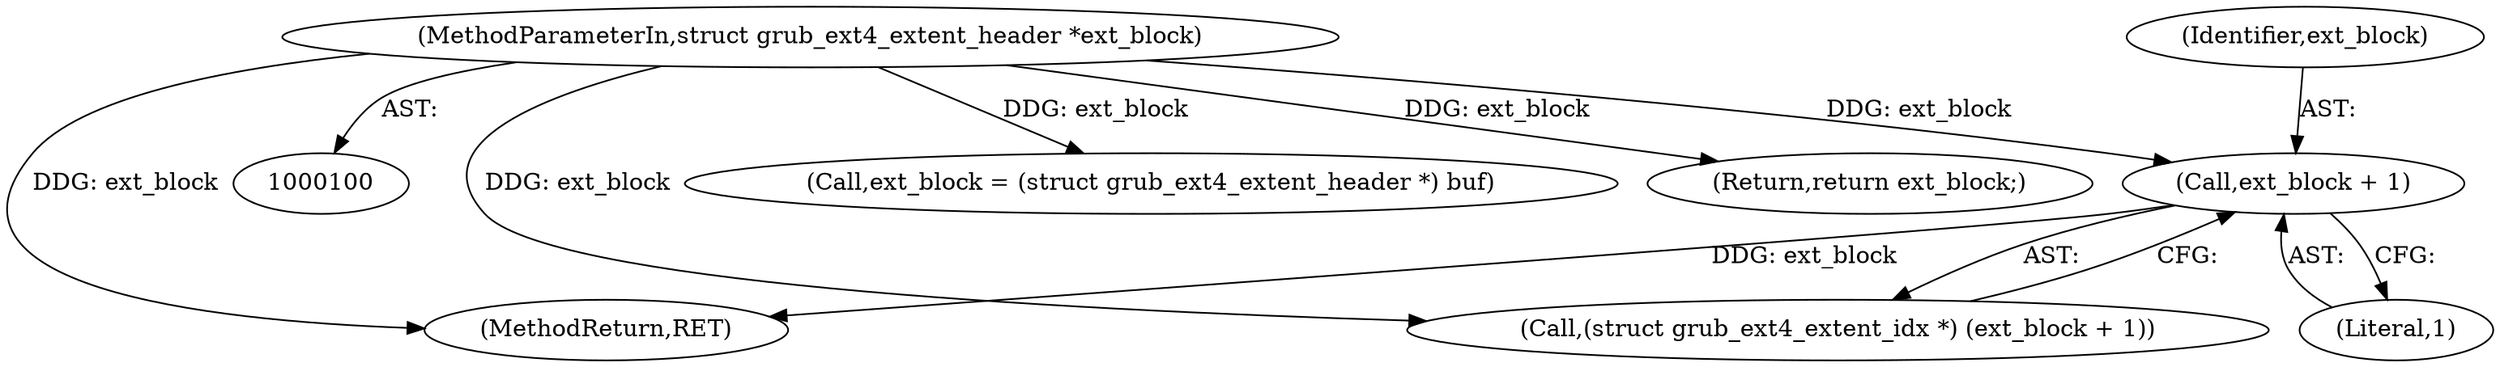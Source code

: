 digraph "0_radare2_65000a7fd9eea62359e6d6714f17b94a99a82edd_1@pointer" {
"1000116" [label="(Call,ext_block + 1)"];
"1000103" [label="(MethodParameterIn,struct grub_ext4_extent_header *ext_block)"];
"1000116" [label="(Call,ext_block + 1)"];
"1000114" [label="(Call,(struct grub_ext4_extent_idx *) (ext_block + 1))"];
"1000202" [label="(Call,ext_block = (struct grub_ext4_extent_header *) buf)"];
"1000118" [label="(Literal,1)"];
"1000117" [label="(Identifier,ext_block)"];
"1000134" [label="(Return,return ext_block;)"];
"1000103" [label="(MethodParameterIn,struct grub_ext4_extent_header *ext_block)"];
"1000207" [label="(MethodReturn,RET)"];
"1000116" -> "1000114"  [label="AST: "];
"1000116" -> "1000118"  [label="CFG: "];
"1000117" -> "1000116"  [label="AST: "];
"1000118" -> "1000116"  [label="AST: "];
"1000114" -> "1000116"  [label="CFG: "];
"1000116" -> "1000207"  [label="DDG: ext_block"];
"1000103" -> "1000116"  [label="DDG: ext_block"];
"1000103" -> "1000100"  [label="AST: "];
"1000103" -> "1000207"  [label="DDG: ext_block"];
"1000103" -> "1000114"  [label="DDG: ext_block"];
"1000103" -> "1000134"  [label="DDG: ext_block"];
"1000103" -> "1000202"  [label="DDG: ext_block"];
}
